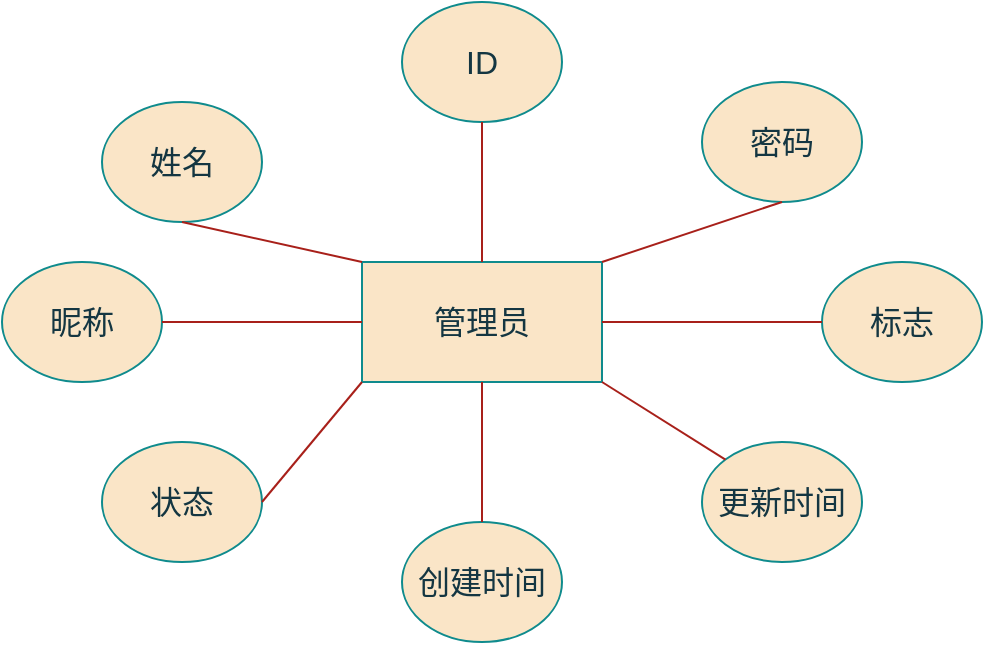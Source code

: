 <mxfile version="21.2.1" type="device">
  <diagram id="prtHgNgQTEPvFCAcTncT" name="Page-1">
    <mxGraphModel dx="1050" dy="671" grid="1" gridSize="10" guides="1" tooltips="1" connect="1" arrows="1" fold="1" page="1" pageScale="1" pageWidth="827" pageHeight="1169" math="0" shadow="0">
      <root>
        <mxCell id="0" />
        <mxCell id="1" parent="0" />
        <mxCell id="Z0wxGnbXU9YK-LR7LkKU-1" value="管理员" style="rounded=0;whiteSpace=wrap;html=1;strokeColor=#0F8B8D;fontSize=16;fontColor=#143642;fillColor=#FAE5C7;labelBackgroundColor=none;" parent="1" vertex="1">
          <mxGeometry x="330" y="280" width="120" height="60" as="geometry" />
        </mxCell>
        <mxCell id="Z0wxGnbXU9YK-LR7LkKU-2" value="更新时间" style="ellipse;whiteSpace=wrap;html=1;strokeColor=#0F8B8D;fontSize=16;fontColor=#143642;fillColor=#FAE5C7;labelBackgroundColor=none;" parent="1" vertex="1">
          <mxGeometry x="500" y="370" width="80" height="60" as="geometry" />
        </mxCell>
        <mxCell id="Z0wxGnbXU9YK-LR7LkKU-7" value="标志" style="ellipse;whiteSpace=wrap;html=1;strokeColor=#0F8B8D;fontSize=16;fontColor=#143642;fillColor=#FAE5C7;labelBackgroundColor=none;" parent="1" vertex="1">
          <mxGeometry x="560" y="280" width="80" height="60" as="geometry" />
        </mxCell>
        <mxCell id="Z0wxGnbXU9YK-LR7LkKU-8" value="创建时间" style="ellipse;whiteSpace=wrap;html=1;strokeColor=#0F8B8D;fontSize=16;fontColor=#143642;fillColor=#FAE5C7;labelBackgroundColor=none;" parent="1" vertex="1">
          <mxGeometry x="350" y="410" width="80" height="60" as="geometry" />
        </mxCell>
        <mxCell id="Z0wxGnbXU9YK-LR7LkKU-9" value="状态" style="ellipse;whiteSpace=wrap;html=1;strokeColor=#0F8B8D;fontSize=16;fontColor=#143642;fillColor=#FAE5C7;labelBackgroundColor=none;" parent="1" vertex="1">
          <mxGeometry x="200" y="370" width="80" height="60" as="geometry" />
        </mxCell>
        <mxCell id="Z0wxGnbXU9YK-LR7LkKU-10" value="昵称" style="ellipse;whiteSpace=wrap;html=1;strokeColor=#0F8B8D;fontSize=16;fontColor=#143642;fillColor=#FAE5C7;labelBackgroundColor=none;" parent="1" vertex="1">
          <mxGeometry x="150" y="280" width="80" height="60" as="geometry" />
        </mxCell>
        <mxCell id="Z0wxGnbXU9YK-LR7LkKU-11" value="姓名" style="ellipse;whiteSpace=wrap;html=1;strokeColor=#0F8B8D;fontSize=16;fontColor=#143642;fillColor=#FAE5C7;labelBackgroundColor=none;" parent="1" vertex="1">
          <mxGeometry x="200" y="200" width="80" height="60" as="geometry" />
        </mxCell>
        <mxCell id="Z0wxGnbXU9YK-LR7LkKU-12" value="ID" style="ellipse;whiteSpace=wrap;html=1;strokeColor=#0F8B8D;fontSize=16;fontColor=#143642;fillColor=#FAE5C7;labelBackgroundColor=none;" parent="1" vertex="1">
          <mxGeometry x="350" y="150" width="80" height="60" as="geometry" />
        </mxCell>
        <mxCell id="Z0wxGnbXU9YK-LR7LkKU-13" value="密码" style="ellipse;whiteSpace=wrap;html=1;strokeColor=#0F8B8D;fontSize=16;fontColor=#143642;fillColor=#FAE5C7;labelBackgroundColor=none;" parent="1" vertex="1">
          <mxGeometry x="500" y="190" width="80" height="60" as="geometry" />
        </mxCell>
        <mxCell id="Z0wxGnbXU9YK-LR7LkKU-14" value="" style="endArrow=none;html=1;rounded=0;strokeColor=#A8201A;fontSize=12;fontColor=default;startSize=8;endSize=8;fillColor=#FAE5C7;curved=1;entryX=0.5;entryY=1;entryDx=0;entryDy=0;exitX=0.5;exitY=0;exitDx=0;exitDy=0;labelBackgroundColor=none;" parent="1" source="Z0wxGnbXU9YK-LR7LkKU-1" target="Z0wxGnbXU9YK-LR7LkKU-12" edge="1">
          <mxGeometry width="50" height="50" relative="1" as="geometry">
            <mxPoint x="260" y="360" as="sourcePoint" />
            <mxPoint x="310" y="310" as="targetPoint" />
          </mxGeometry>
        </mxCell>
        <mxCell id="Z0wxGnbXU9YK-LR7LkKU-15" value="" style="endArrow=none;html=1;rounded=0;strokeColor=#A8201A;fontSize=12;fontColor=default;startSize=8;endSize=8;fillColor=#FAE5C7;curved=1;entryX=0.5;entryY=1;entryDx=0;entryDy=0;exitX=1;exitY=0;exitDx=0;exitDy=0;labelBackgroundColor=none;" parent="1" source="Z0wxGnbXU9YK-LR7LkKU-1" target="Z0wxGnbXU9YK-LR7LkKU-13" edge="1">
          <mxGeometry width="50" height="50" relative="1" as="geometry">
            <mxPoint x="260" y="360" as="sourcePoint" />
            <mxPoint x="310" y="310" as="targetPoint" />
          </mxGeometry>
        </mxCell>
        <mxCell id="Z0wxGnbXU9YK-LR7LkKU-16" value="" style="endArrow=none;html=1;rounded=0;strokeColor=#A8201A;fontSize=12;fontColor=default;startSize=8;endSize=8;fillColor=#FAE5C7;curved=1;entryX=0.5;entryY=1;entryDx=0;entryDy=0;exitX=0;exitY=0;exitDx=0;exitDy=0;labelBackgroundColor=none;" parent="1" source="Z0wxGnbXU9YK-LR7LkKU-1" target="Z0wxGnbXU9YK-LR7LkKU-11" edge="1">
          <mxGeometry width="50" height="50" relative="1" as="geometry">
            <mxPoint x="260" y="360" as="sourcePoint" />
            <mxPoint x="310" y="310" as="targetPoint" />
          </mxGeometry>
        </mxCell>
        <mxCell id="Z0wxGnbXU9YK-LR7LkKU-17" value="" style="endArrow=none;html=1;rounded=0;strokeColor=#A8201A;fontSize=12;fontColor=default;startSize=8;endSize=8;fillColor=#FAE5C7;curved=1;entryX=0;entryY=0.5;entryDx=0;entryDy=0;exitX=1;exitY=0.5;exitDx=0;exitDy=0;labelBackgroundColor=none;" parent="1" source="Z0wxGnbXU9YK-LR7LkKU-10" target="Z0wxGnbXU9YK-LR7LkKU-1" edge="1">
          <mxGeometry width="50" height="50" relative="1" as="geometry">
            <mxPoint x="260" y="360" as="sourcePoint" />
            <mxPoint x="310" y="310" as="targetPoint" />
          </mxGeometry>
        </mxCell>
        <mxCell id="Z0wxGnbXU9YK-LR7LkKU-18" value="" style="endArrow=none;html=1;rounded=0;strokeColor=#A8201A;fontSize=12;fontColor=default;startSize=8;endSize=8;fillColor=#FAE5C7;curved=1;entryX=0;entryY=0.5;entryDx=0;entryDy=0;exitX=1;exitY=0.5;exitDx=0;exitDy=0;labelBackgroundColor=none;" parent="1" source="Z0wxGnbXU9YK-LR7LkKU-1" target="Z0wxGnbXU9YK-LR7LkKU-7" edge="1">
          <mxGeometry width="50" height="50" relative="1" as="geometry">
            <mxPoint x="260" y="360" as="sourcePoint" />
            <mxPoint x="310" y="310" as="targetPoint" />
          </mxGeometry>
        </mxCell>
        <mxCell id="Z0wxGnbXU9YK-LR7LkKU-19" value="" style="endArrow=none;html=1;rounded=0;strokeColor=#A8201A;fontSize=12;fontColor=default;startSize=8;endSize=8;fillColor=#FAE5C7;curved=1;entryX=0;entryY=1;entryDx=0;entryDy=0;exitX=1;exitY=0.5;exitDx=0;exitDy=0;labelBackgroundColor=none;" parent="1" source="Z0wxGnbXU9YK-LR7LkKU-9" target="Z0wxGnbXU9YK-LR7LkKU-1" edge="1">
          <mxGeometry width="50" height="50" relative="1" as="geometry">
            <mxPoint x="260" y="360" as="sourcePoint" />
            <mxPoint x="310" y="310" as="targetPoint" />
          </mxGeometry>
        </mxCell>
        <mxCell id="Z0wxGnbXU9YK-LR7LkKU-20" value="" style="endArrow=none;html=1;rounded=0;strokeColor=#A8201A;fontSize=12;fontColor=default;startSize=8;endSize=8;fillColor=#FAE5C7;curved=1;entryX=0.5;entryY=1;entryDx=0;entryDy=0;exitX=0.5;exitY=0;exitDx=0;exitDy=0;labelBackgroundColor=none;" parent="1" source="Z0wxGnbXU9YK-LR7LkKU-8" target="Z0wxGnbXU9YK-LR7LkKU-1" edge="1">
          <mxGeometry width="50" height="50" relative="1" as="geometry">
            <mxPoint x="260" y="360" as="sourcePoint" />
            <mxPoint x="310" y="310" as="targetPoint" />
          </mxGeometry>
        </mxCell>
        <mxCell id="Z0wxGnbXU9YK-LR7LkKU-21" value="" style="endArrow=none;html=1;rounded=0;strokeColor=#A8201A;fontSize=12;fontColor=default;startSize=8;endSize=8;fillColor=#FAE5C7;curved=1;entryX=1;entryY=1;entryDx=0;entryDy=0;exitX=0;exitY=0;exitDx=0;exitDy=0;labelBackgroundColor=none;" parent="1" source="Z0wxGnbXU9YK-LR7LkKU-2" target="Z0wxGnbXU9YK-LR7LkKU-1" edge="1">
          <mxGeometry width="50" height="50" relative="1" as="geometry">
            <mxPoint x="260" y="360" as="sourcePoint" />
            <mxPoint x="310" y="310" as="targetPoint" />
          </mxGeometry>
        </mxCell>
      </root>
    </mxGraphModel>
  </diagram>
</mxfile>
